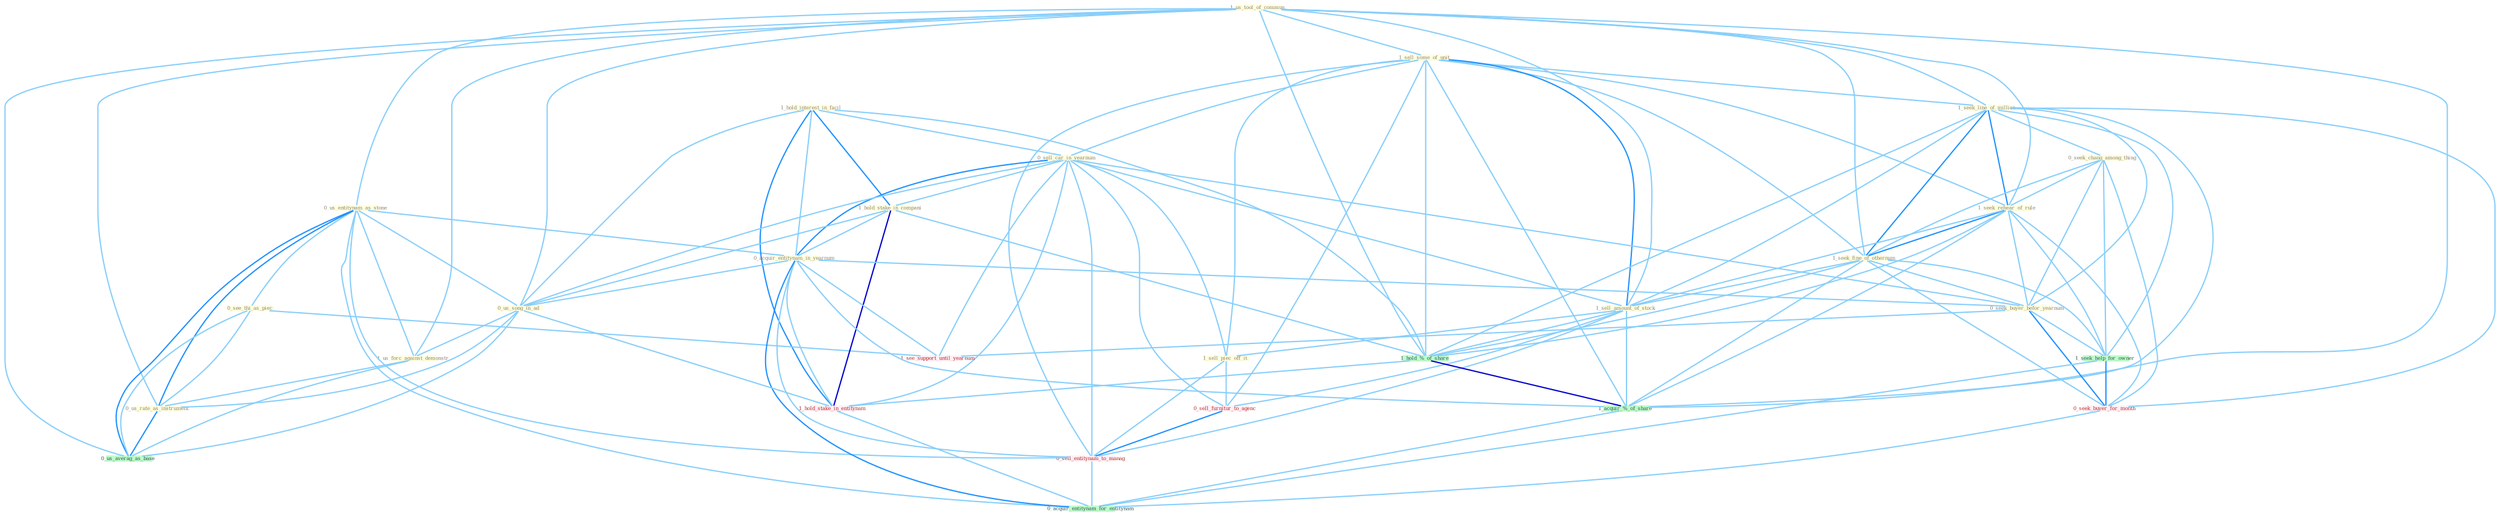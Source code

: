 Graph G{ 
    node
    [shape=polygon,style=filled,width=.5,height=.06,color="#BDFCC9",fixedsize=true,fontsize=4,
    fontcolor="#2f4f4f"];
    {node
    [color="#ffffe0", fontcolor="#8b7d6b"] "1_us_tool_of_commun " "1_sell_some_of_unit " "0_us_entitynam_as_stone " "1_hold_interest_in_facil " "0_sell_car_in_yearnum " "1_seek_line_of_million " "0_seek_chang_among_thing " "0_see_thi_as_piec " "1_hold_stake_in_compani " "1_seek_rehear_of_rule " "0_acquir_entitynam_in_yearnum " "0_us_song_in_ad " "1_seek_fine_of_othernum " "1_us_forc_against_demonstr " "0_us_rate_as_instrument " "0_seek_buyer_befor_yearnum " "1_sell_amount_of_stock " "1_sell_piec_off_it "}
{node [color="#fff0f5", fontcolor="#b22222"] "1_hold_stake_in_entitynam " "0_seek_buyer_for_month " "1_see_support_until_yearnum " "0_sell_furnitur_to_agenc " "0_sell_entitynam_to_manag "}
edge [color="#B0E2FF"];

	"1_us_tool_of_commun " -- "1_sell_some_of_unit " [w="1", color="#87cefa" ];
	"1_us_tool_of_commun " -- "0_us_entitynam_as_stone " [w="1", color="#87cefa" ];
	"1_us_tool_of_commun " -- "1_seek_line_of_million " [w="1", color="#87cefa" ];
	"1_us_tool_of_commun " -- "1_seek_rehear_of_rule " [w="1", color="#87cefa" ];
	"1_us_tool_of_commun " -- "0_us_song_in_ad " [w="1", color="#87cefa" ];
	"1_us_tool_of_commun " -- "1_seek_fine_of_othernum " [w="1", color="#87cefa" ];
	"1_us_tool_of_commun " -- "1_us_forc_against_demonstr " [w="1", color="#87cefa" ];
	"1_us_tool_of_commun " -- "0_us_rate_as_instrument " [w="1", color="#87cefa" ];
	"1_us_tool_of_commun " -- "1_sell_amount_of_stock " [w="1", color="#87cefa" ];
	"1_us_tool_of_commun " -- "1_hold_%_of_share " [w="1", color="#87cefa" ];
	"1_us_tool_of_commun " -- "1_acquir_%_of_share " [w="1", color="#87cefa" ];
	"1_us_tool_of_commun " -- "0_us_averag_as_base " [w="1", color="#87cefa" ];
	"1_sell_some_of_unit " -- "0_sell_car_in_yearnum " [w="1", color="#87cefa" ];
	"1_sell_some_of_unit " -- "1_seek_line_of_million " [w="1", color="#87cefa" ];
	"1_sell_some_of_unit " -- "1_seek_rehear_of_rule " [w="1", color="#87cefa" ];
	"1_sell_some_of_unit " -- "1_seek_fine_of_othernum " [w="1", color="#87cefa" ];
	"1_sell_some_of_unit " -- "1_sell_amount_of_stock " [w="2", color="#1e90ff" , len=0.8];
	"1_sell_some_of_unit " -- "1_sell_piec_off_it " [w="1", color="#87cefa" ];
	"1_sell_some_of_unit " -- "1_hold_%_of_share " [w="1", color="#87cefa" ];
	"1_sell_some_of_unit " -- "1_acquir_%_of_share " [w="1", color="#87cefa" ];
	"1_sell_some_of_unit " -- "0_sell_furnitur_to_agenc " [w="1", color="#87cefa" ];
	"1_sell_some_of_unit " -- "0_sell_entitynam_to_manag " [w="1", color="#87cefa" ];
	"0_us_entitynam_as_stone " -- "0_see_thi_as_piec " [w="1", color="#87cefa" ];
	"0_us_entitynam_as_stone " -- "0_acquir_entitynam_in_yearnum " [w="1", color="#87cefa" ];
	"0_us_entitynam_as_stone " -- "0_us_song_in_ad " [w="1", color="#87cefa" ];
	"0_us_entitynam_as_stone " -- "1_us_forc_against_demonstr " [w="1", color="#87cefa" ];
	"0_us_entitynam_as_stone " -- "0_us_rate_as_instrument " [w="2", color="#1e90ff" , len=0.8];
	"0_us_entitynam_as_stone " -- "0_us_averag_as_base " [w="2", color="#1e90ff" , len=0.8];
	"0_us_entitynam_as_stone " -- "0_sell_entitynam_to_manag " [w="1", color="#87cefa" ];
	"0_us_entitynam_as_stone " -- "0_acquir_entitynam_for_entitynam " [w="1", color="#87cefa" ];
	"1_hold_interest_in_facil " -- "0_sell_car_in_yearnum " [w="1", color="#87cefa" ];
	"1_hold_interest_in_facil " -- "1_hold_stake_in_compani " [w="2", color="#1e90ff" , len=0.8];
	"1_hold_interest_in_facil " -- "0_acquir_entitynam_in_yearnum " [w="1", color="#87cefa" ];
	"1_hold_interest_in_facil " -- "0_us_song_in_ad " [w="1", color="#87cefa" ];
	"1_hold_interest_in_facil " -- "1_hold_%_of_share " [w="1", color="#87cefa" ];
	"1_hold_interest_in_facil " -- "1_hold_stake_in_entitynam " [w="2", color="#1e90ff" , len=0.8];
	"0_sell_car_in_yearnum " -- "1_hold_stake_in_compani " [w="1", color="#87cefa" ];
	"0_sell_car_in_yearnum " -- "0_acquir_entitynam_in_yearnum " [w="2", color="#1e90ff" , len=0.8];
	"0_sell_car_in_yearnum " -- "0_us_song_in_ad " [w="1", color="#87cefa" ];
	"0_sell_car_in_yearnum " -- "0_seek_buyer_befor_yearnum " [w="1", color="#87cefa" ];
	"0_sell_car_in_yearnum " -- "1_sell_amount_of_stock " [w="1", color="#87cefa" ];
	"0_sell_car_in_yearnum " -- "1_sell_piec_off_it " [w="1", color="#87cefa" ];
	"0_sell_car_in_yearnum " -- "1_hold_stake_in_entitynam " [w="1", color="#87cefa" ];
	"0_sell_car_in_yearnum " -- "1_see_support_until_yearnum " [w="1", color="#87cefa" ];
	"0_sell_car_in_yearnum " -- "0_sell_furnitur_to_agenc " [w="1", color="#87cefa" ];
	"0_sell_car_in_yearnum " -- "0_sell_entitynam_to_manag " [w="1", color="#87cefa" ];
	"1_seek_line_of_million " -- "0_seek_chang_among_thing " [w="1", color="#87cefa" ];
	"1_seek_line_of_million " -- "1_seek_rehear_of_rule " [w="2", color="#1e90ff" , len=0.8];
	"1_seek_line_of_million " -- "1_seek_fine_of_othernum " [w="2", color="#1e90ff" , len=0.8];
	"1_seek_line_of_million " -- "0_seek_buyer_befor_yearnum " [w="1", color="#87cefa" ];
	"1_seek_line_of_million " -- "1_sell_amount_of_stock " [w="1", color="#87cefa" ];
	"1_seek_line_of_million " -- "1_hold_%_of_share " [w="1", color="#87cefa" ];
	"1_seek_line_of_million " -- "1_seek_help_for_owner " [w="1", color="#87cefa" ];
	"1_seek_line_of_million " -- "0_seek_buyer_for_month " [w="1", color="#87cefa" ];
	"1_seek_line_of_million " -- "1_acquir_%_of_share " [w="1", color="#87cefa" ];
	"0_seek_chang_among_thing " -- "1_seek_rehear_of_rule " [w="1", color="#87cefa" ];
	"0_seek_chang_among_thing " -- "1_seek_fine_of_othernum " [w="1", color="#87cefa" ];
	"0_seek_chang_among_thing " -- "0_seek_buyer_befor_yearnum " [w="1", color="#87cefa" ];
	"0_seek_chang_among_thing " -- "1_seek_help_for_owner " [w="1", color="#87cefa" ];
	"0_seek_chang_among_thing " -- "0_seek_buyer_for_month " [w="1", color="#87cefa" ];
	"0_see_thi_as_piec " -- "0_us_rate_as_instrument " [w="1", color="#87cefa" ];
	"0_see_thi_as_piec " -- "1_see_support_until_yearnum " [w="1", color="#87cefa" ];
	"0_see_thi_as_piec " -- "0_us_averag_as_base " [w="1", color="#87cefa" ];
	"1_hold_stake_in_compani " -- "0_acquir_entitynam_in_yearnum " [w="1", color="#87cefa" ];
	"1_hold_stake_in_compani " -- "0_us_song_in_ad " [w="1", color="#87cefa" ];
	"1_hold_stake_in_compani " -- "1_hold_%_of_share " [w="1", color="#87cefa" ];
	"1_hold_stake_in_compani " -- "1_hold_stake_in_entitynam " [w="3", color="#0000cd" , len=0.6];
	"1_seek_rehear_of_rule " -- "1_seek_fine_of_othernum " [w="2", color="#1e90ff" , len=0.8];
	"1_seek_rehear_of_rule " -- "0_seek_buyer_befor_yearnum " [w="1", color="#87cefa" ];
	"1_seek_rehear_of_rule " -- "1_sell_amount_of_stock " [w="1", color="#87cefa" ];
	"1_seek_rehear_of_rule " -- "1_hold_%_of_share " [w="1", color="#87cefa" ];
	"1_seek_rehear_of_rule " -- "1_seek_help_for_owner " [w="1", color="#87cefa" ];
	"1_seek_rehear_of_rule " -- "0_seek_buyer_for_month " [w="1", color="#87cefa" ];
	"1_seek_rehear_of_rule " -- "1_acquir_%_of_share " [w="1", color="#87cefa" ];
	"0_acquir_entitynam_in_yearnum " -- "0_us_song_in_ad " [w="1", color="#87cefa" ];
	"0_acquir_entitynam_in_yearnum " -- "0_seek_buyer_befor_yearnum " [w="1", color="#87cefa" ];
	"0_acquir_entitynam_in_yearnum " -- "1_hold_stake_in_entitynam " [w="1", color="#87cefa" ];
	"0_acquir_entitynam_in_yearnum " -- "1_acquir_%_of_share " [w="1", color="#87cefa" ];
	"0_acquir_entitynam_in_yearnum " -- "1_see_support_until_yearnum " [w="1", color="#87cefa" ];
	"0_acquir_entitynam_in_yearnum " -- "0_sell_entitynam_to_manag " [w="1", color="#87cefa" ];
	"0_acquir_entitynam_in_yearnum " -- "0_acquir_entitynam_for_entitynam " [w="2", color="#1e90ff" , len=0.8];
	"0_us_song_in_ad " -- "1_us_forc_against_demonstr " [w="1", color="#87cefa" ];
	"0_us_song_in_ad " -- "0_us_rate_as_instrument " [w="1", color="#87cefa" ];
	"0_us_song_in_ad " -- "1_hold_stake_in_entitynam " [w="1", color="#87cefa" ];
	"0_us_song_in_ad " -- "0_us_averag_as_base " [w="1", color="#87cefa" ];
	"1_seek_fine_of_othernum " -- "0_seek_buyer_befor_yearnum " [w="1", color="#87cefa" ];
	"1_seek_fine_of_othernum " -- "1_sell_amount_of_stock " [w="1", color="#87cefa" ];
	"1_seek_fine_of_othernum " -- "1_hold_%_of_share " [w="1", color="#87cefa" ];
	"1_seek_fine_of_othernum " -- "1_seek_help_for_owner " [w="1", color="#87cefa" ];
	"1_seek_fine_of_othernum " -- "0_seek_buyer_for_month " [w="1", color="#87cefa" ];
	"1_seek_fine_of_othernum " -- "1_acquir_%_of_share " [w="1", color="#87cefa" ];
	"1_us_forc_against_demonstr " -- "0_us_rate_as_instrument " [w="1", color="#87cefa" ];
	"1_us_forc_against_demonstr " -- "0_us_averag_as_base " [w="1", color="#87cefa" ];
	"0_us_rate_as_instrument " -- "0_us_averag_as_base " [w="2", color="#1e90ff" , len=0.8];
	"0_seek_buyer_befor_yearnum " -- "1_seek_help_for_owner " [w="1", color="#87cefa" ];
	"0_seek_buyer_befor_yearnum " -- "0_seek_buyer_for_month " [w="2", color="#1e90ff" , len=0.8];
	"0_seek_buyer_befor_yearnum " -- "1_see_support_until_yearnum " [w="1", color="#87cefa" ];
	"1_sell_amount_of_stock " -- "1_sell_piec_off_it " [w="1", color="#87cefa" ];
	"1_sell_amount_of_stock " -- "1_hold_%_of_share " [w="1", color="#87cefa" ];
	"1_sell_amount_of_stock " -- "1_acquir_%_of_share " [w="1", color="#87cefa" ];
	"1_sell_amount_of_stock " -- "0_sell_furnitur_to_agenc " [w="1", color="#87cefa" ];
	"1_sell_amount_of_stock " -- "0_sell_entitynam_to_manag " [w="1", color="#87cefa" ];
	"1_sell_piec_off_it " -- "0_sell_furnitur_to_agenc " [w="1", color="#87cefa" ];
	"1_sell_piec_off_it " -- "0_sell_entitynam_to_manag " [w="1", color="#87cefa" ];
	"1_hold_%_of_share " -- "1_hold_stake_in_entitynam " [w="1", color="#87cefa" ];
	"1_hold_%_of_share " -- "1_acquir_%_of_share " [w="3", color="#0000cd" , len=0.6];
	"1_hold_stake_in_entitynam " -- "0_acquir_entitynam_for_entitynam " [w="1", color="#87cefa" ];
	"1_seek_help_for_owner " -- "0_seek_buyer_for_month " [w="2", color="#1e90ff" , len=0.8];
	"1_seek_help_for_owner " -- "0_acquir_entitynam_for_entitynam " [w="1", color="#87cefa" ];
	"0_seek_buyer_for_month " -- "0_acquir_entitynam_for_entitynam " [w="1", color="#87cefa" ];
	"1_acquir_%_of_share " -- "0_acquir_entitynam_for_entitynam " [w="1", color="#87cefa" ];
	"0_sell_furnitur_to_agenc " -- "0_sell_entitynam_to_manag " [w="2", color="#1e90ff" , len=0.8];
	"0_sell_entitynam_to_manag " -- "0_acquir_entitynam_for_entitynam " [w="1", color="#87cefa" ];
}
